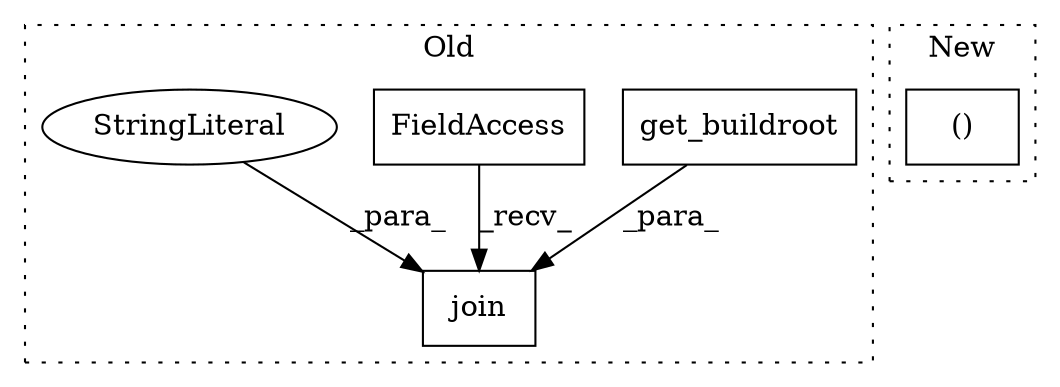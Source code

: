 digraph G {
subgraph cluster0 {
1 [label="get_buildroot" a="32" s="1031" l="15" shape="box"];
3 [label="join" a="32" s="1026,1070" l="5,1" shape="box"];
4 [label="FieldAccess" a="22" s="1018" l="7" shape="box"];
5 [label="StringLiteral" a="45" s="1054" l="16" shape="ellipse"];
label = "Old";
style="dotted";
}
subgraph cluster1 {
2 [label="()" a="106" s="1242" l="20" shape="box"];
label = "New";
style="dotted";
}
1 -> 3 [label="_para_"];
4 -> 3 [label="_recv_"];
5 -> 3 [label="_para_"];
}
